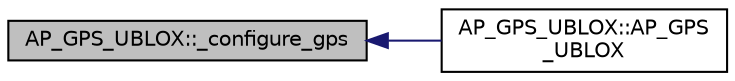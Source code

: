 digraph "AP_GPS_UBLOX::_configure_gps"
{
 // INTERACTIVE_SVG=YES
  edge [fontname="Helvetica",fontsize="10",labelfontname="Helvetica",labelfontsize="10"];
  node [fontname="Helvetica",fontsize="10",shape=record];
  rankdir="LR";
  Node1 [label="AP_GPS_UBLOX::_configure_gps",height=0.2,width=0.4,color="black", fillcolor="grey75", style="filled" fontcolor="black"];
  Node1 -> Node2 [dir="back",color="midnightblue",fontsize="10",style="solid",fontname="Helvetica"];
  Node2 [label="AP_GPS_UBLOX::AP_GPS\l_UBLOX",height=0.2,width=0.4,color="black", fillcolor="white", style="filled",URL="$classAP__GPS__UBLOX.html#a0544590f35bd965c5ac93f8d98a340df"];
}
